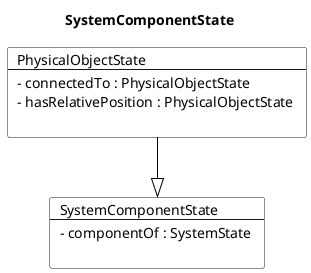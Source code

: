 @startuml
Title SystemComponentState 

Card SystemComponentState #fff [
SystemComponentState
----
- componentOf : SystemState 

]
Card PhysicalObjectState #fff [
PhysicalObjectState
----
- connectedTo : PhysicalObjectState 
- hasRelativePosition : PhysicalObjectState 

]
PhysicalObjectState --|> SystemComponentState  #000 
@enduml